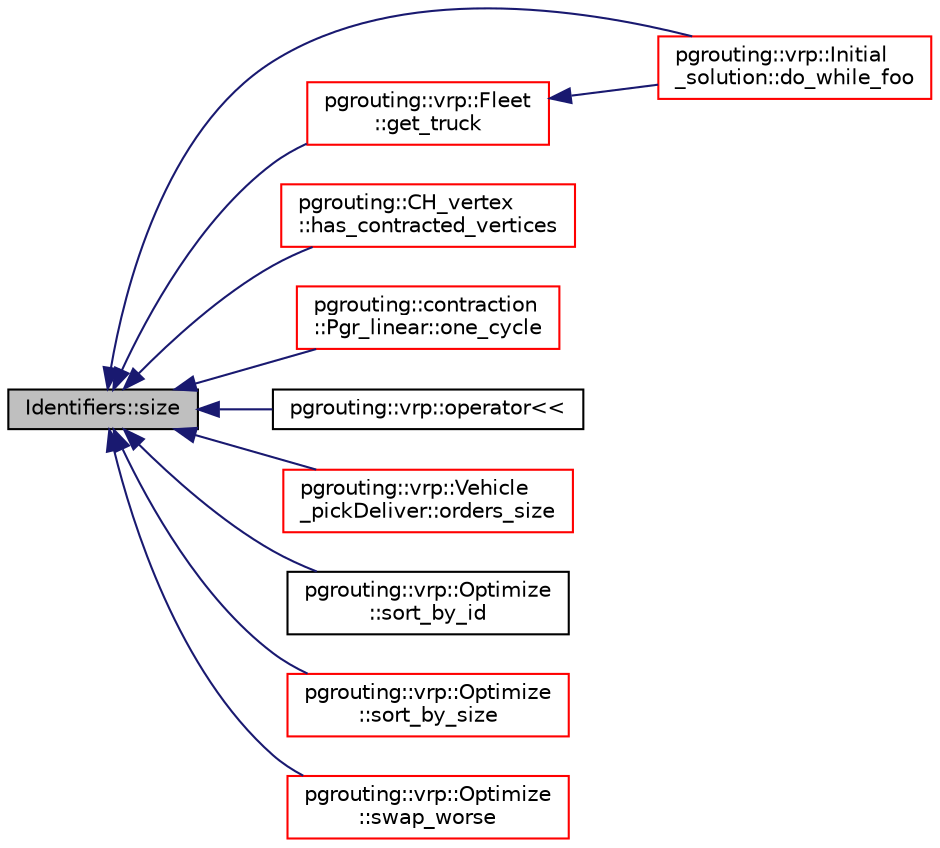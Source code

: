 digraph "Identifiers::size"
{
  edge [fontname="Helvetica",fontsize="10",labelfontname="Helvetica",labelfontsize="10"];
  node [fontname="Helvetica",fontsize="10",shape=record];
  rankdir="LR";
  Node157 [label="Identifiers::size",height=0.2,width=0.4,color="black", fillcolor="grey75", style="filled", fontcolor="black"];
  Node157 -> Node158 [dir="back",color="midnightblue",fontsize="10",style="solid",fontname="Helvetica"];
  Node158 [label="pgrouting::vrp::Initial\l_solution::do_while_foo",height=0.2,width=0.4,color="red", fillcolor="white", style="filled",URL="$classpgrouting_1_1vrp_1_1Initial__solution.html#a49860a59bbc3ad10709d9b188321a460"];
  Node157 -> Node160 [dir="back",color="midnightblue",fontsize="10",style="solid",fontname="Helvetica"];
  Node160 [label="pgrouting::vrp::Fleet\l::get_truck",height=0.2,width=0.4,color="red", fillcolor="white", style="filled",URL="$classpgrouting_1_1vrp_1_1Fleet.html#a6ea2ff496416b26f55df04bd4d9d04c8"];
  Node160 -> Node158 [dir="back",color="midnightblue",fontsize="10",style="solid",fontname="Helvetica"];
  Node157 -> Node163 [dir="back",color="midnightblue",fontsize="10",style="solid",fontname="Helvetica"];
  Node163 [label="pgrouting::CH_vertex\l::has_contracted_vertices",height=0.2,width=0.4,color="red", fillcolor="white", style="filled",URL="$classpgrouting_1_1CH__vertex.html#a33c437ad220a0deefedd3145f2dc6621"];
  Node157 -> Node165 [dir="back",color="midnightblue",fontsize="10",style="solid",fontname="Helvetica"];
  Node165 [label="pgrouting::contraction\l::Pgr_linear::one_cycle",height=0.2,width=0.4,color="red", fillcolor="white", style="filled",URL="$classpgrouting_1_1contraction_1_1Pgr__linear.html#a08a15b441c762cc2e217f839618697d1"];
  Node157 -> Node168 [dir="back",color="midnightblue",fontsize="10",style="solid",fontname="Helvetica"];
  Node168 [label="pgrouting::vrp::operator\<\<",height=0.2,width=0.4,color="black", fillcolor="white", style="filled",URL="$namespacepgrouting_1_1vrp.html#ad6fdaacceafff2916f80fb6855c58135"];
  Node157 -> Node169 [dir="back",color="midnightblue",fontsize="10",style="solid",fontname="Helvetica"];
  Node169 [label="pgrouting::vrp::Vehicle\l_pickDeliver::orders_size",height=0.2,width=0.4,color="red", fillcolor="white", style="filled",URL="$classpgrouting_1_1vrp_1_1Vehicle__pickDeliver.html#a92ec24c937b1b2ce82c0a6522c1a2dbf"];
  Node157 -> Node179 [dir="back",color="midnightblue",fontsize="10",style="solid",fontname="Helvetica"];
  Node179 [label="pgrouting::vrp::Optimize\l::sort_by_id",height=0.2,width=0.4,color="black", fillcolor="white", style="filled",URL="$classpgrouting_1_1vrp_1_1Optimize.html#a7f9bae1385b3d627c3d2ef9b9873f217"];
  Node157 -> Node180 [dir="back",color="midnightblue",fontsize="10",style="solid",fontname="Helvetica"];
  Node180 [label="pgrouting::vrp::Optimize\l::sort_by_size",height=0.2,width=0.4,color="red", fillcolor="white", style="filled",URL="$classpgrouting_1_1vrp_1_1Optimize.html#a29de55e95d9d5b588e4691ed9dde085b"];
  Node157 -> Node178 [dir="back",color="midnightblue",fontsize="10",style="solid",fontname="Helvetica"];
  Node178 [label="pgrouting::vrp::Optimize\l::swap_worse",height=0.2,width=0.4,color="red", fillcolor="white", style="filled",URL="$classpgrouting_1_1vrp_1_1Optimize.html#a39173d526079577d40c59371bcfcc680"];
}
